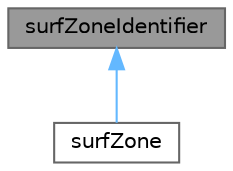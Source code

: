 digraph "surfZoneIdentifier"
{
 // LATEX_PDF_SIZE
  bgcolor="transparent";
  edge [fontname=Helvetica,fontsize=10,labelfontname=Helvetica,labelfontsize=10];
  node [fontname=Helvetica,fontsize=10,shape=box,height=0.2,width=0.4];
  Node1 [id="Node000001",label="surfZoneIdentifier",height=0.2,width=0.4,color="gray40", fillcolor="grey60", style="filled", fontcolor="black",tooltip="Identifies a surface patch/zone by name and index, with optional geometric type."];
  Node1 -> Node2 [id="edge1_Node000001_Node000002",dir="back",color="steelblue1",style="solid",tooltip=" "];
  Node2 [id="Node000002",label="surfZone",height=0.2,width=0.4,color="gray40", fillcolor="white", style="filled",URL="$classFoam_1_1surfZone.html",tooltip="A surface zone on a MeshedSurface."];
}
